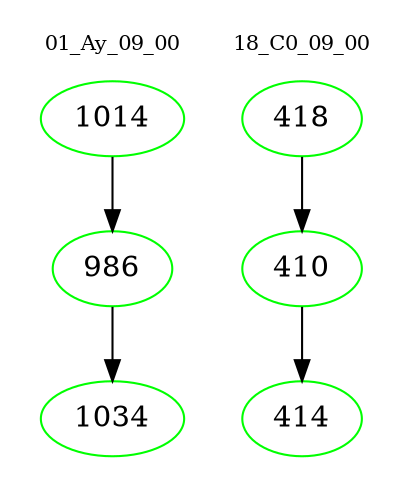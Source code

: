 digraph{
subgraph cluster_0 {
color = white
label = "01_Ay_09_00";
fontsize=10;
T0_1014 [label="1014", color="green"]
T0_1014 -> T0_986 [color="black"]
T0_986 [label="986", color="green"]
T0_986 -> T0_1034 [color="black"]
T0_1034 [label="1034", color="green"]
}
subgraph cluster_1 {
color = white
label = "18_C0_09_00";
fontsize=10;
T1_418 [label="418", color="green"]
T1_418 -> T1_410 [color="black"]
T1_410 [label="410", color="green"]
T1_410 -> T1_414 [color="black"]
T1_414 [label="414", color="green"]
}
}
